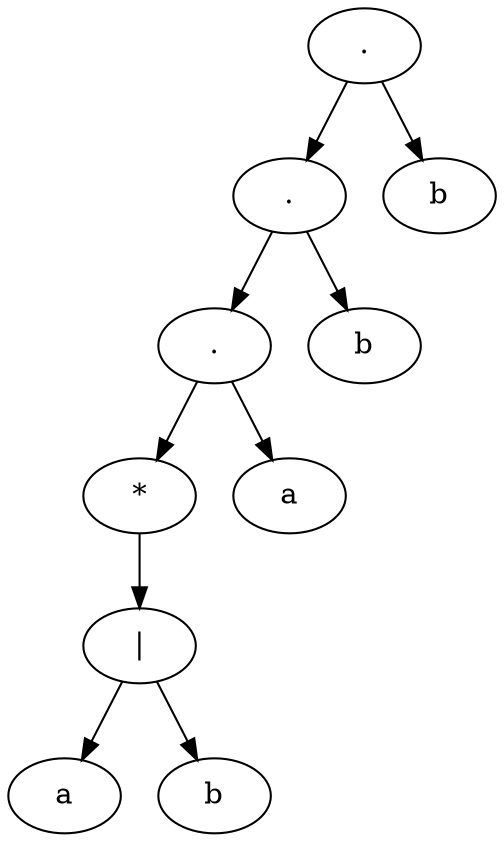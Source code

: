 digraph {
	27901664 [label="."]
	27901664 -> 27901472
	27901472 [label="."]
	27901472 -> 27901184
	27901184 [label="."]
	27901184 -> 23495680
	23495680 [label="*"]
	23495680 -> 23494768
	23494768 [label="|"]
	23494768 -> 23508544
	23508544 [label=a]
	23494768 -> 23508304
	23508304 [label=b]
	27901184 -> 27901232
	27901232 [label=a]
	27901472 -> 27901376
	27901376 [label=b]
	27901664 -> 27901568
	27901568 [label=b]
}
